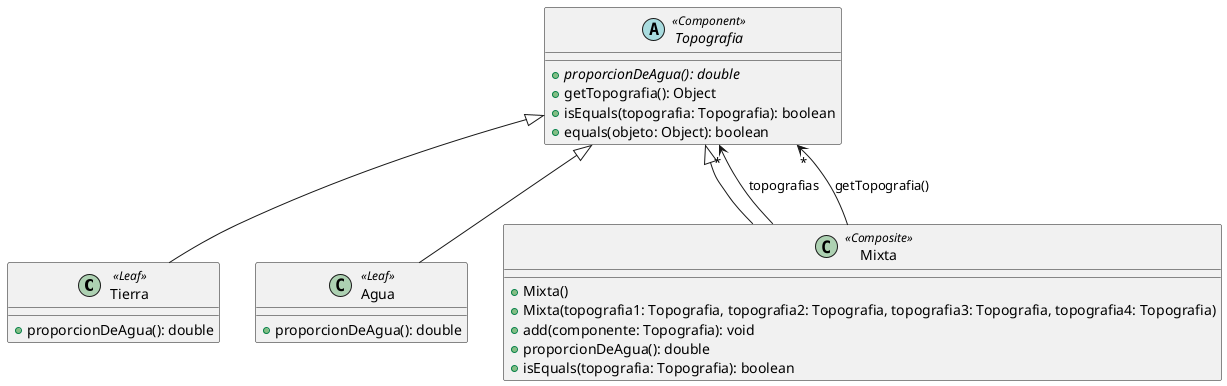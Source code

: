 @startuml
class Tierra <<Leaf>> [[java:ar.edu.unlp.info.oo2.ej11_Topografias.Tierra]] {
	+proporcionDeAgua(): double
}
abstract class Topografia {
}
Topografia <|-- Tierra
class Agua <<Leaf>> [[java:ar.edu.unlp.info.oo2.ej11_Topografias.Agua]] {
	+proporcionDeAgua(): double
}
abstract class Topografia {
}
Topografia <|-- Agua
abstract class Topografia [[java:ar.edu.unlp.info.oo2.ej11_Topografias.Topografia]] {
	+{abstract} proporcionDeAgua(): double
	+getTopografia(): Object
	+isEquals(topografia: Topografia): boolean
	+equals(objeto: Object): boolean
}
class Mixta <<Composite>>[[java:ar.edu.unlp.info.oo2.ej11_Topografias.Mixta]] {
	+Mixta()
	+Mixta(topografia1: Topografia, topografia2: Topografia, topografia3: Topografia, topografia4: Topografia)
	+add(componente: Topografia): void
	+proporcionDeAgua(): double
	+isEquals(topografia: Topografia): boolean
}
abstract class Topografia <<Component>> {
}
Mixta --> "*" Topografia : topografias
abstract class Topografia {
}
Mixta --> "*" Topografia : getTopografia()
abstract class Topografia {
}
Topografia <|-- Mixta
@enduml